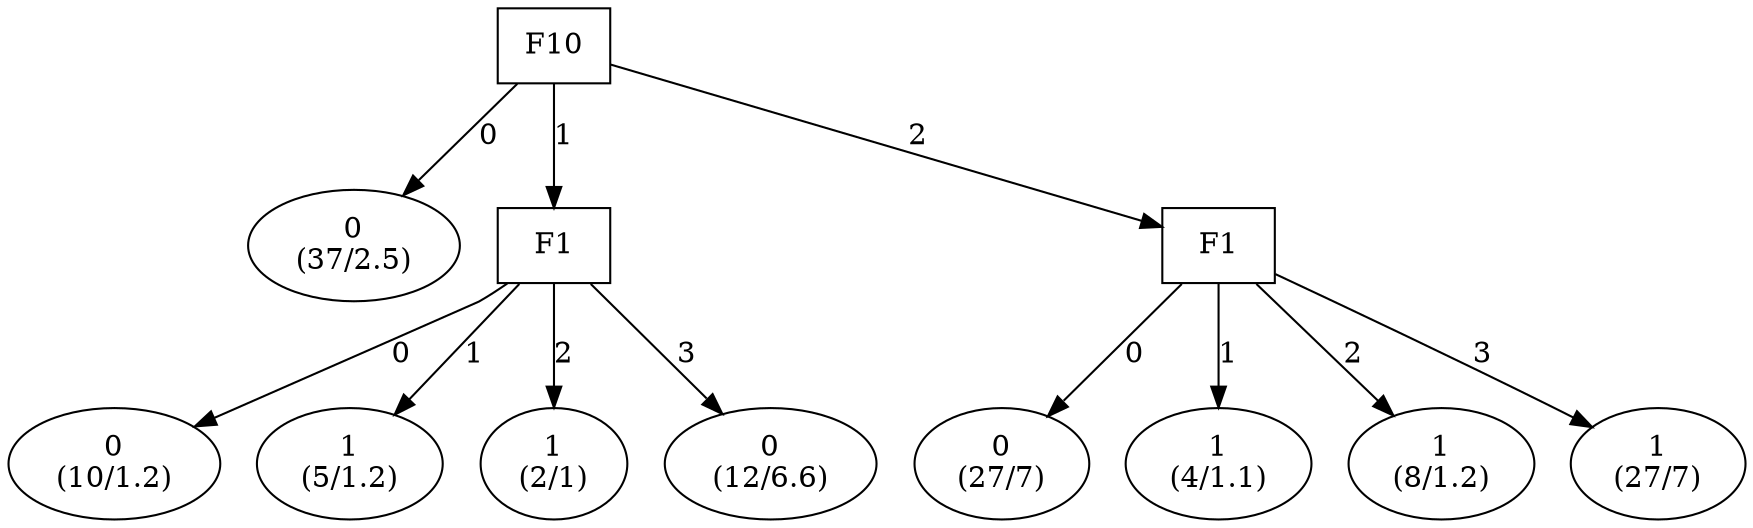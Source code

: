 digraph YaDT {
n0 [ shape=box, label="F10\n"]
n0 -> n1 [label="0"]
n1 [ shape=ellipse, label="0\n(37/2.5)"]
n0 -> n2 [label="1"]
n2 [ shape=box, label="F1\n"]
n2 -> n3 [label="0"]
n3 [ shape=ellipse, label="0\n(10/1.2)"]
n2 -> n4 [label="1"]
n4 [ shape=ellipse, label="1\n(5/1.2)"]
n2 -> n5 [label="2"]
n5 [ shape=ellipse, label="1\n(2/1)"]
n2 -> n6 [label="3"]
n6 [ shape=ellipse, label="0\n(12/6.6)"]
n0 -> n8 [label="2"]
n8 [ shape=box, label="F1\n"]
n8 -> n9 [label="0"]
n9 [ shape=ellipse, label="0\n(27/7)"]
n8 -> n10 [label="1"]
n10 [ shape=ellipse, label="1\n(4/1.1)"]
n8 -> n11 [label="2"]
n11 [ shape=ellipse, label="1\n(8/1.2)"]
n8 -> n12 [label="3"]
n12 [ shape=ellipse, label="1\n(27/7)"]
}
